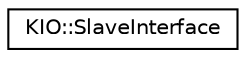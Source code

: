 digraph "Graphical Class Hierarchy"
{
  edge [fontname="Helvetica",fontsize="10",labelfontname="Helvetica",labelfontsize="10"];
  node [fontname="Helvetica",fontsize="10",shape=record];
  rankdir="LR";
  Node0 [label="KIO::SlaveInterface",height=0.2,width=0.4,color="black", fillcolor="white", style="filled",URL="$classKIO_1_1SlaveInterface.html",tooltip="There are two classes that specifies the protocol between application ( KIO::Job) and kioslave..."];
}
